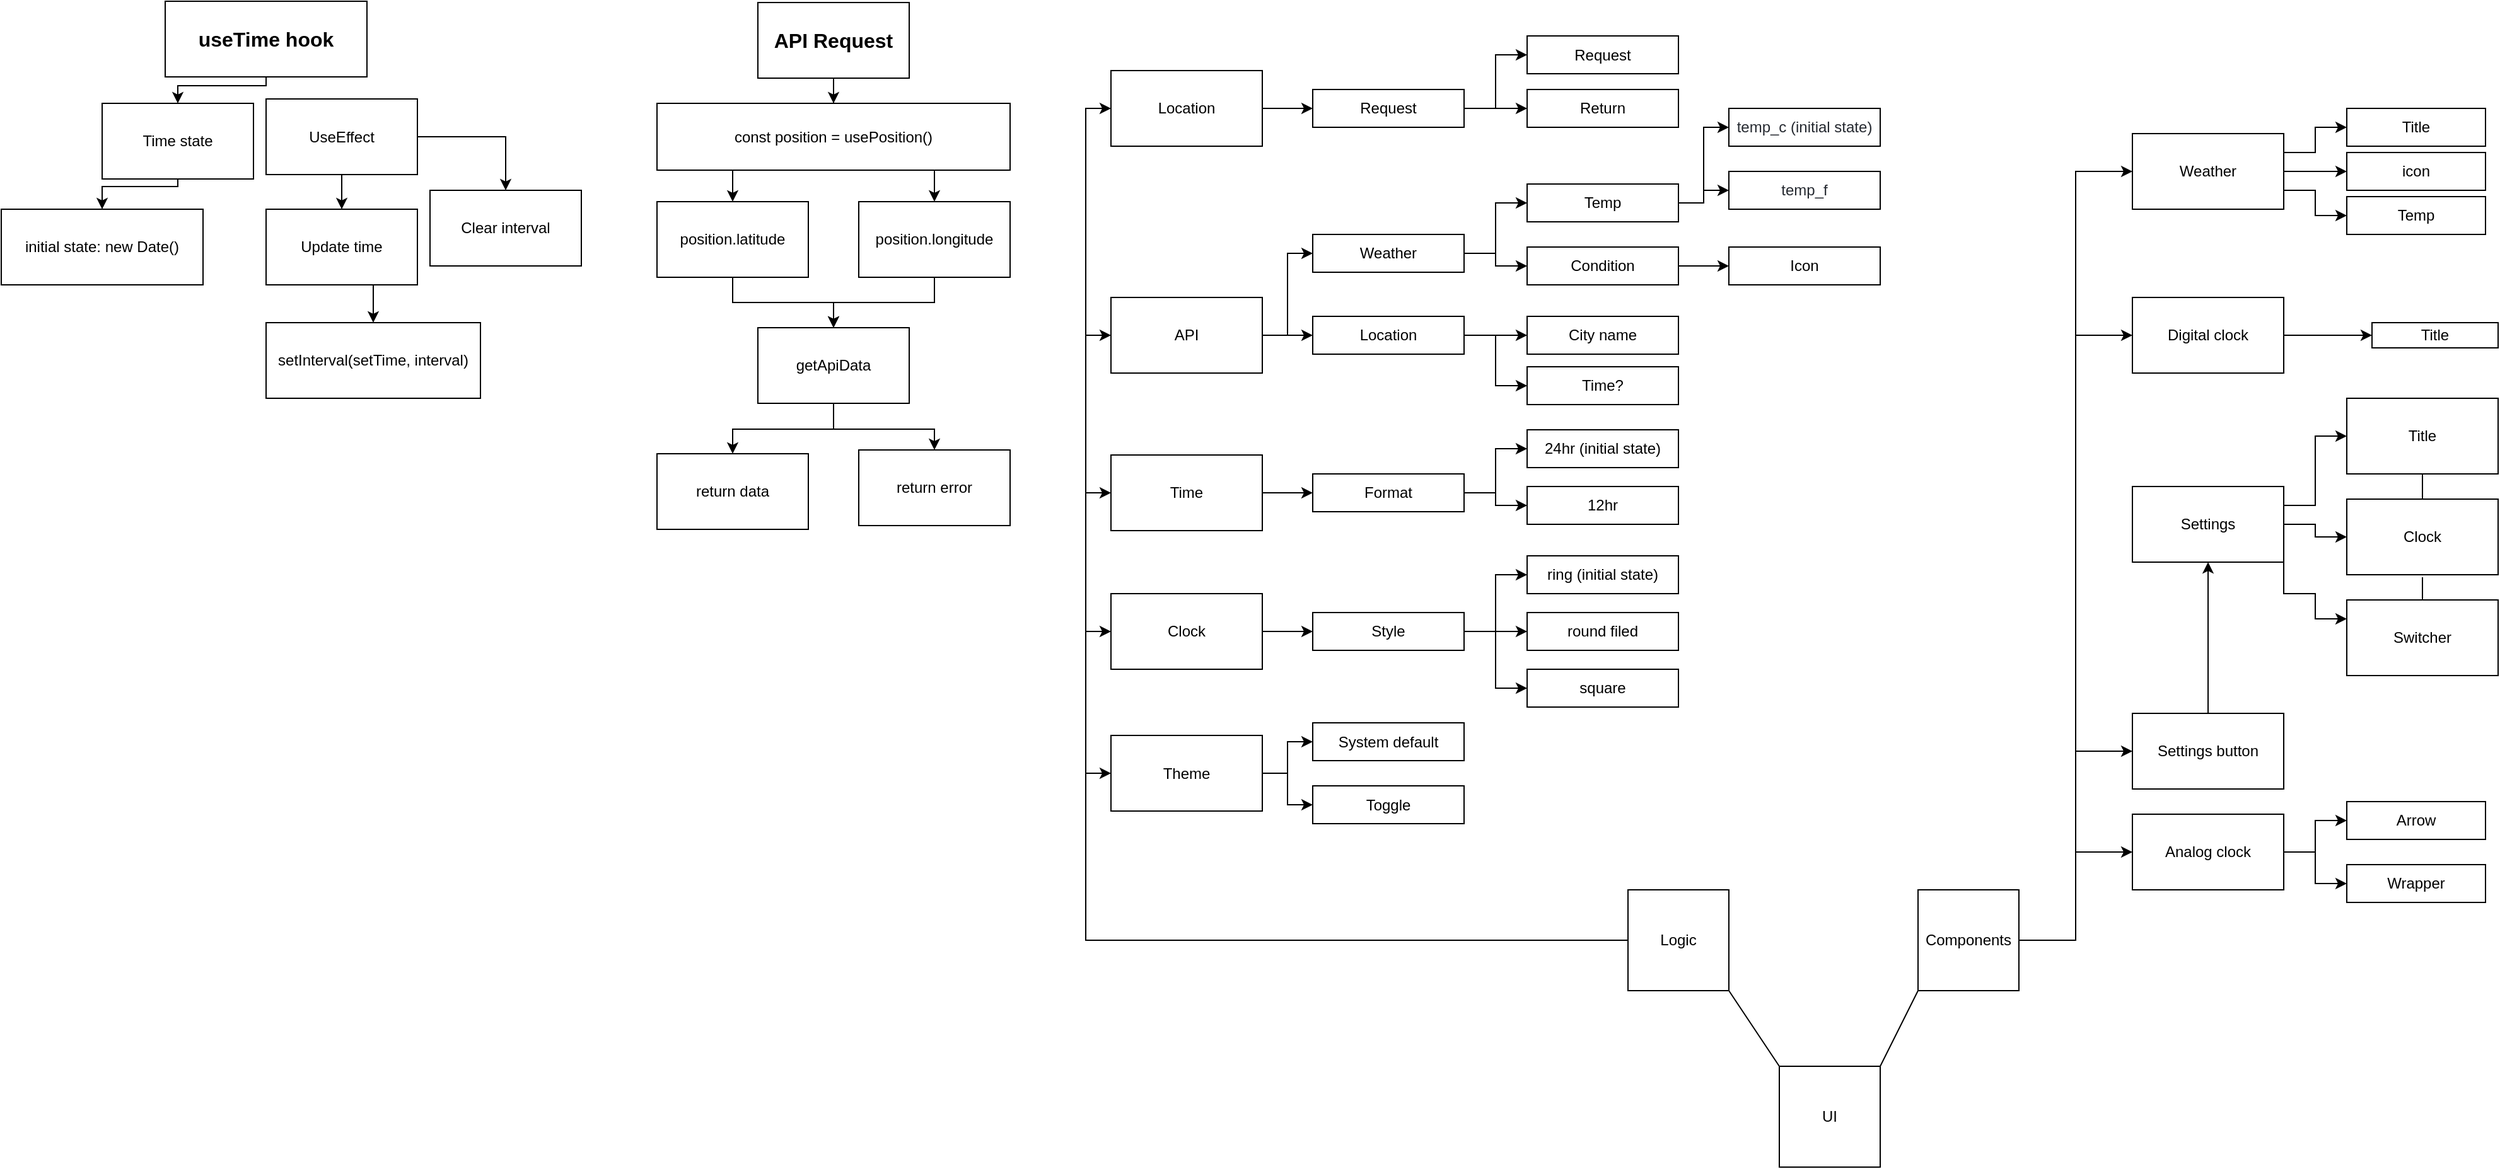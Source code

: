 <mxfile version="13.7.3" type="device"><diagram id="aiqtuzvLm4sd6Quh_IAv" name="Page-1"><mxGraphModel dx="3122" dy="822" grid="1" gridSize="10" guides="1" tooltips="1" connect="1" arrows="1" fold="1" page="1" pageScale="1" pageWidth="850" pageHeight="1100" math="0" shadow="0"><root><mxCell id="0"/><mxCell id="1" parent="0"/><mxCell id="NTjQArq_r1q_bzIz2fHo-1" value="UI" style="whiteSpace=wrap;html=1;aspect=fixed;" parent="1" vertex="1"><mxGeometry x="-40" y="928" width="80" height="80" as="geometry"/></mxCell><mxCell id="wQJNfvEbAIx4AyUQtbQZ-36" style="edgeStyle=orthogonalEdgeStyle;rounded=0;orthogonalLoop=1;jettySize=auto;html=1;entryX=0;entryY=0.5;entryDx=0;entryDy=0;" parent="1" source="NTjQArq_r1q_bzIz2fHo-2" target="wQJNfvEbAIx4AyUQtbQZ-6" edge="1"><mxGeometry relative="1" as="geometry"><Array as="points"><mxPoint x="-590" y="828"/><mxPoint x="-590" y="348"/></Array></mxGeometry></mxCell><mxCell id="wQJNfvEbAIx4AyUQtbQZ-37" style="edgeStyle=orthogonalEdgeStyle;rounded=0;orthogonalLoop=1;jettySize=auto;html=1;entryX=0;entryY=0.5;entryDx=0;entryDy=0;" parent="1" source="NTjQArq_r1q_bzIz2fHo-2" target="wQJNfvEbAIx4AyUQtbQZ-33" edge="1"><mxGeometry relative="1" as="geometry"/></mxCell><mxCell id="wQJNfvEbAIx4AyUQtbQZ-44" style="edgeStyle=orthogonalEdgeStyle;rounded=0;orthogonalLoop=1;jettySize=auto;html=1;entryX=0;entryY=0.5;entryDx=0;entryDy=0;" parent="1" source="NTjQArq_r1q_bzIz2fHo-2" target="wQJNfvEbAIx4AyUQtbQZ-43" edge="1"><mxGeometry relative="1" as="geometry"/></mxCell><mxCell id="wQJNfvEbAIx4AyUQtbQZ-60" style="edgeStyle=orthogonalEdgeStyle;rounded=0;orthogonalLoop=1;jettySize=auto;html=1;entryX=0;entryY=0.5;entryDx=0;entryDy=0;" parent="1" source="NTjQArq_r1q_bzIz2fHo-2" target="wQJNfvEbAIx4AyUQtbQZ-59" edge="1"><mxGeometry relative="1" as="geometry"/></mxCell><mxCell id="Uj8Z88tCgaS2acqv3GNW-6" style="edgeStyle=orthogonalEdgeStyle;rounded=0;orthogonalLoop=1;jettySize=auto;html=1;exitX=0;exitY=0.5;exitDx=0;exitDy=0;entryX=0;entryY=0.5;entryDx=0;entryDy=0;" parent="1" source="NTjQArq_r1q_bzIz2fHo-2" target="Uj8Z88tCgaS2acqv3GNW-3" edge="1"><mxGeometry relative="1" as="geometry"/></mxCell><mxCell id="NTjQArq_r1q_bzIz2fHo-2" value="Logic" style="whiteSpace=wrap;html=1;aspect=fixed;" parent="1" vertex="1"><mxGeometry x="-160" y="788" width="80" height="80" as="geometry"/></mxCell><mxCell id="NTjQArq_r1q_bzIz2fHo-3" value="" style="endArrow=none;html=1;exitX=1;exitY=1;exitDx=0;exitDy=0;entryX=0;entryY=0;entryDx=0;entryDy=0;" parent="1" source="NTjQArq_r1q_bzIz2fHo-2" target="NTjQArq_r1q_bzIz2fHo-1" edge="1"><mxGeometry width="50" height="50" relative="1" as="geometry"><mxPoint x="-130" y="678" as="sourcePoint"/><mxPoint x="-80" y="628" as="targetPoint"/></mxGeometry></mxCell><mxCell id="wQJNfvEbAIx4AyUQtbQZ-2" style="edgeStyle=orthogonalEdgeStyle;rounded=0;orthogonalLoop=1;jettySize=auto;html=1;entryX=0;entryY=0.5;entryDx=0;entryDy=0;" parent="1" source="NTjQArq_r1q_bzIz2fHo-4" target="NTjQArq_r1q_bzIz2fHo-8" edge="1"><mxGeometry relative="1" as="geometry"/></mxCell><mxCell id="wQJNfvEbAIx4AyUQtbQZ-3" style="edgeStyle=orthogonalEdgeStyle;rounded=0;orthogonalLoop=1;jettySize=auto;html=1;entryX=0;entryY=0.5;entryDx=0;entryDy=0;" parent="1" source="NTjQArq_r1q_bzIz2fHo-4" target="NTjQArq_r1q_bzIz2fHo-10" edge="1"><mxGeometry relative="1" as="geometry"/></mxCell><mxCell id="wQJNfvEbAIx4AyUQtbQZ-4" style="edgeStyle=orthogonalEdgeStyle;rounded=0;orthogonalLoop=1;jettySize=auto;html=1;entryX=0;entryY=0.5;entryDx=0;entryDy=0;" parent="1" source="NTjQArq_r1q_bzIz2fHo-4" target="NTjQArq_r1q_bzIz2fHo-9" edge="1"><mxGeometry relative="1" as="geometry"><mxPoint x="90" y="588" as="targetPoint"/></mxGeometry></mxCell><mxCell id="wQJNfvEbAIx4AyUQtbQZ-5" style="edgeStyle=orthogonalEdgeStyle;rounded=0;orthogonalLoop=1;jettySize=auto;html=1;entryX=0;entryY=0.5;entryDx=0;entryDy=0;" parent="1" source="NTjQArq_r1q_bzIz2fHo-4" target="NTjQArq_r1q_bzIz2fHo-7" edge="1"><mxGeometry relative="1" as="geometry"/></mxCell><mxCell id="NTjQArq_r1q_bzIz2fHo-4" value="Components" style="whiteSpace=wrap;html=1;aspect=fixed;" parent="1" vertex="1"><mxGeometry x="70" y="788" width="80" height="80" as="geometry"/></mxCell><mxCell id="NTjQArq_r1q_bzIz2fHo-5" value="" style="endArrow=none;html=1;entryX=0;entryY=1;entryDx=0;entryDy=0;exitX=1;exitY=0;exitDx=0;exitDy=0;" parent="1" source="NTjQArq_r1q_bzIz2fHo-1" target="NTjQArq_r1q_bzIz2fHo-4" edge="1"><mxGeometry width="50" height="50" relative="1" as="geometry"><mxPoint x="-130" y="678" as="sourcePoint"/><mxPoint x="-80" y="628" as="targetPoint"/></mxGeometry></mxCell><mxCell id="NTjQArq_r1q_bzIz2fHo-32" style="edgeStyle=orthogonalEdgeStyle;rounded=0;orthogonalLoop=1;jettySize=auto;html=1;entryX=0;entryY=0.5;entryDx=0;entryDy=0;" parent="1" source="NTjQArq_r1q_bzIz2fHo-7" target="NTjQArq_r1q_bzIz2fHo-29" edge="1"><mxGeometry relative="1" as="geometry"/></mxCell><mxCell id="NTjQArq_r1q_bzIz2fHo-34" style="edgeStyle=orthogonalEdgeStyle;rounded=0;orthogonalLoop=1;jettySize=auto;html=1;exitX=1;exitY=0.75;exitDx=0;exitDy=0;entryX=0;entryY=0.5;entryDx=0;entryDy=0;" parent="1" source="NTjQArq_r1q_bzIz2fHo-7" target="NTjQArq_r1q_bzIz2fHo-30" edge="1"><mxGeometry relative="1" as="geometry"/></mxCell><mxCell id="NTjQArq_r1q_bzIz2fHo-35" style="edgeStyle=orthogonalEdgeStyle;rounded=0;orthogonalLoop=1;jettySize=auto;html=1;exitX=1;exitY=0.25;exitDx=0;exitDy=0;entryX=0;entryY=0.5;entryDx=0;entryDy=0;" parent="1" source="NTjQArq_r1q_bzIz2fHo-7" target="NTjQArq_r1q_bzIz2fHo-28" edge="1"><mxGeometry relative="1" as="geometry"/></mxCell><mxCell id="NTjQArq_r1q_bzIz2fHo-7" value="Weather" style="rounded=0;whiteSpace=wrap;html=1;" parent="1" vertex="1"><mxGeometry x="240" y="188" width="120" height="60" as="geometry"/></mxCell><mxCell id="NTjQArq_r1q_bzIz2fHo-25" style="edgeStyle=orthogonalEdgeStyle;rounded=0;orthogonalLoop=1;jettySize=auto;html=1;exitX=1;exitY=0.5;exitDx=0;exitDy=0;entryX=0;entryY=0.5;entryDx=0;entryDy=0;" parent="1" source="NTjQArq_r1q_bzIz2fHo-8" target="NTjQArq_r1q_bzIz2fHo-23" edge="1"><mxGeometry relative="1" as="geometry"/></mxCell><mxCell id="NTjQArq_r1q_bzIz2fHo-27" style="edgeStyle=orthogonalEdgeStyle;rounded=0;orthogonalLoop=1;jettySize=auto;html=1;exitX=1;exitY=0.5;exitDx=0;exitDy=0;entryX=0;entryY=0.5;entryDx=0;entryDy=0;" parent="1" source="NTjQArq_r1q_bzIz2fHo-8" target="NTjQArq_r1q_bzIz2fHo-26" edge="1"><mxGeometry relative="1" as="geometry"/></mxCell><mxCell id="NTjQArq_r1q_bzIz2fHo-8" value="Analog clock&lt;span style=&quot;color: rgba(0 , 0 , 0 , 0) ; font-family: monospace ; font-size: 0px&quot;&gt;%3CmxGraphModel%3E%3Croot%3E%3CmxCell%20id%3D%220%22%2F%3E%3CmxCell%20id%3D%221%22%20parent%3D%220%22%2F%3E%3CmxCell%20id%3D%222%22%20value%3D%22Weather%22%20style%3D%22rounded%3D0%3BwhiteSpace%3Dwrap%3Bhtml%3D1%3B%22%20vertex%3D%221%22%20parent%3D%221%22%3E%3CmxGeometry%20x%3D%22620%22%20y%3D%22350%22%20width%3D%22120%22%20height%3D%2260%22%20as%3D%22geometry%22%2F%3E%3C%2FmxCell%3E%3C%2Froot%3E%3C%2FmxGraphModel%3E&lt;/span&gt;" style="rounded=0;whiteSpace=wrap;html=1;" parent="1" vertex="1"><mxGeometry x="240" y="728" width="120" height="60" as="geometry"/></mxCell><mxCell id="NTjQArq_r1q_bzIz2fHo-38" style="edgeStyle=orthogonalEdgeStyle;rounded=0;orthogonalLoop=1;jettySize=auto;html=1;entryX=0;entryY=0.5;entryDx=0;entryDy=0;" parent="1" source="NTjQArq_r1q_bzIz2fHo-9" target="NTjQArq_r1q_bzIz2fHo-37" edge="1"><mxGeometry relative="1" as="geometry"/></mxCell><mxCell id="NTjQArq_r1q_bzIz2fHo-9" value="Digital clock" style="rounded=0;whiteSpace=wrap;html=1;" parent="1" vertex="1"><mxGeometry x="240" y="318" width="120" height="60" as="geometry"/></mxCell><mxCell id="NTjQArq_r1q_bzIz2fHo-21" style="edgeStyle=orthogonalEdgeStyle;rounded=0;orthogonalLoop=1;jettySize=auto;html=1;" parent="1" source="NTjQArq_r1q_bzIz2fHo-10" target="NTjQArq_r1q_bzIz2fHo-11" edge="1"><mxGeometry relative="1" as="geometry"/></mxCell><mxCell id="NTjQArq_r1q_bzIz2fHo-10" value="Settings button" style="rounded=0;whiteSpace=wrap;html=1;" parent="1" vertex="1"><mxGeometry x="240" y="648" width="120" height="60" as="geometry"/></mxCell><mxCell id="NTjQArq_r1q_bzIz2fHo-18" style="edgeStyle=orthogonalEdgeStyle;rounded=0;orthogonalLoop=1;jettySize=auto;html=1;exitX=1;exitY=0.25;exitDx=0;exitDy=0;entryX=0;entryY=0.5;entryDx=0;entryDy=0;" parent="1" source="NTjQArq_r1q_bzIz2fHo-11" target="NTjQArq_r1q_bzIz2fHo-12" edge="1"><mxGeometry relative="1" as="geometry"><mxPoint x="380.0" y="428" as="targetPoint"/></mxGeometry></mxCell><mxCell id="NTjQArq_r1q_bzIz2fHo-19" style="edgeStyle=orthogonalEdgeStyle;rounded=0;orthogonalLoop=1;jettySize=auto;html=1;exitX=1;exitY=0.5;exitDx=0;exitDy=0;entryX=0;entryY=0.5;entryDx=0;entryDy=0;" parent="1" source="NTjQArq_r1q_bzIz2fHo-11" target="NTjQArq_r1q_bzIz2fHo-14" edge="1"><mxGeometry relative="1" as="geometry"/></mxCell><mxCell id="NTjQArq_r1q_bzIz2fHo-20" style="edgeStyle=orthogonalEdgeStyle;rounded=0;orthogonalLoop=1;jettySize=auto;html=1;exitX=1;exitY=1;exitDx=0;exitDy=0;entryX=0;entryY=0.25;entryDx=0;entryDy=0;" parent="1" source="NTjQArq_r1q_bzIz2fHo-11" target="NTjQArq_r1q_bzIz2fHo-15" edge="1"><mxGeometry relative="1" as="geometry"><mxPoint x="385.0" y="578" as="targetPoint"/><Array as="points"><mxPoint x="360.0" y="553"/><mxPoint x="385.0" y="553"/><mxPoint x="385.0" y="573"/></Array></mxGeometry></mxCell><mxCell id="NTjQArq_r1q_bzIz2fHo-11" value="Settings" style="rounded=0;whiteSpace=wrap;html=1;" parent="1" vertex="1"><mxGeometry x="240" y="468" width="120" height="60" as="geometry"/></mxCell><mxCell id="NTjQArq_r1q_bzIz2fHo-12" value="Title" style="rounded=0;whiteSpace=wrap;html=1;" parent="1" vertex="1"><mxGeometry x="410.0" y="398" width="120" height="60" as="geometry"/></mxCell><mxCell id="NTjQArq_r1q_bzIz2fHo-14" value="Clock&lt;span style=&quot;color: rgba(0 , 0 , 0 , 0) ; font-family: monospace ; font-size: 0px&quot;&gt;%3CmxGraphModel%3E%3Croot%3E%3CmxCell%20id%3D%220%22%2F%3E%3CmxCell%20id%3D%221%22%20parent%3D%220%22%2F%3E%3CmxCell%20id%3D%222%22%20value%3D%22Time%20format%22%20style%3D%22rounded%3D0%3BwhiteSpace%3Dwrap%3Bhtml%3D1%3B%22%20vertex%3D%221%22%20parent%3D%221%22%3E%3CmxGeometry%20x%3D%22630%22%20y%3D%2280%22%20width%3D%22120%22%20height%3D%2260%22%20as%3D%22geometry%22%2F%3E%3C%2FmxCell%3E%3C%2Froot%3E%3C%2FmxGraphModel%3E&lt;/span&gt;" style="rounded=0;whiteSpace=wrap;html=1;" parent="1" vertex="1"><mxGeometry x="410.0" y="478" width="120" height="60" as="geometry"/></mxCell><mxCell id="NTjQArq_r1q_bzIz2fHo-15" value="Switcher" style="rounded=0;whiteSpace=wrap;html=1;" parent="1" vertex="1"><mxGeometry x="410.0" y="558" width="120" height="60" as="geometry"/></mxCell><mxCell id="NTjQArq_r1q_bzIz2fHo-16" value="" style="endArrow=none;html=1;entryX=0.5;entryY=0;entryDx=0;entryDy=0;" parent="1" target="NTjQArq_r1q_bzIz2fHo-15" edge="1"><mxGeometry width="50" height="50" relative="1" as="geometry"><mxPoint x="470.0" y="540" as="sourcePoint"/><mxPoint x="450.0" y="578" as="targetPoint"/></mxGeometry></mxCell><mxCell id="NTjQArq_r1q_bzIz2fHo-17" value="" style="endArrow=none;html=1;entryX=0.5;entryY=0;entryDx=0;entryDy=0;exitX=0.5;exitY=1;exitDx=0;exitDy=0;" parent="1" source="NTjQArq_r1q_bzIz2fHo-12" target="NTjQArq_r1q_bzIz2fHo-14" edge="1"><mxGeometry width="50" height="50" relative="1" as="geometry"><mxPoint x="480.0" y="550" as="sourcePoint"/><mxPoint x="480.0" y="568.0" as="targetPoint"/></mxGeometry></mxCell><mxCell id="NTjQArq_r1q_bzIz2fHo-23" value="Arrow" style="rounded=0;whiteSpace=wrap;html=1;" parent="1" vertex="1"><mxGeometry x="410.0" y="718" width="110" height="30" as="geometry"/></mxCell><mxCell id="NTjQArq_r1q_bzIz2fHo-26" value="Wrapper" style="rounded=0;whiteSpace=wrap;html=1;" parent="1" vertex="1"><mxGeometry x="410.0" y="768" width="110" height="30" as="geometry"/></mxCell><mxCell id="NTjQArq_r1q_bzIz2fHo-28" value="Title" style="rounded=0;whiteSpace=wrap;html=1;" parent="1" vertex="1"><mxGeometry x="410.0" y="168" width="110" height="30" as="geometry"/></mxCell><mxCell id="NTjQArq_r1q_bzIz2fHo-29" value="icon" style="rounded=0;whiteSpace=wrap;html=1;" parent="1" vertex="1"><mxGeometry x="410.0" y="203" width="110" height="30" as="geometry"/></mxCell><mxCell id="NTjQArq_r1q_bzIz2fHo-30" value="Temp" style="rounded=0;whiteSpace=wrap;html=1;" parent="1" vertex="1"><mxGeometry x="410.0" y="238" width="110" height="30" as="geometry"/></mxCell><mxCell id="NTjQArq_r1q_bzIz2fHo-37" value="Title" style="rounded=0;whiteSpace=wrap;html=1;" parent="1" vertex="1"><mxGeometry x="430.0" y="338" width="100" height="20" as="geometry"/></mxCell><mxCell id="wQJNfvEbAIx4AyUQtbQZ-25" style="edgeStyle=orthogonalEdgeStyle;rounded=0;orthogonalLoop=1;jettySize=auto;html=1;entryX=0;entryY=0.5;entryDx=0;entryDy=0;" parent="1" source="wQJNfvEbAIx4AyUQtbQZ-6" target="wQJNfvEbAIx4AyUQtbQZ-7" edge="1"><mxGeometry relative="1" as="geometry"/></mxCell><mxCell id="wQJNfvEbAIx4AyUQtbQZ-26" style="edgeStyle=orthogonalEdgeStyle;rounded=0;orthogonalLoop=1;jettySize=auto;html=1;exitX=1;exitY=0.5;exitDx=0;exitDy=0;entryX=0;entryY=0.5;entryDx=0;entryDy=0;" parent="1" source="wQJNfvEbAIx4AyUQtbQZ-6" target="wQJNfvEbAIx4AyUQtbQZ-12" edge="1"><mxGeometry relative="1" as="geometry"/></mxCell><mxCell id="wQJNfvEbAIx4AyUQtbQZ-6" value="API" style="rounded=0;whiteSpace=wrap;html=1;" parent="1" vertex="1"><mxGeometry x="-570" y="318" width="120" height="60" as="geometry"/></mxCell><mxCell id="wQJNfvEbAIx4AyUQtbQZ-24" style="edgeStyle=orthogonalEdgeStyle;rounded=0;orthogonalLoop=1;jettySize=auto;html=1;entryX=0;entryY=0.5;entryDx=0;entryDy=0;" parent="1" source="wQJNfvEbAIx4AyUQtbQZ-7" target="wQJNfvEbAIx4AyUQtbQZ-11" edge="1"><mxGeometry relative="1" as="geometry"/></mxCell><mxCell id="wQJNfvEbAIx4AyUQtbQZ-28" style="edgeStyle=orthogonalEdgeStyle;rounded=0;orthogonalLoop=1;jettySize=auto;html=1;" parent="1" source="wQJNfvEbAIx4AyUQtbQZ-7" target="wQJNfvEbAIx4AyUQtbQZ-27" edge="1"><mxGeometry relative="1" as="geometry"/></mxCell><mxCell id="wQJNfvEbAIx4AyUQtbQZ-7" value="Weather" style="rounded=0;whiteSpace=wrap;html=1;" parent="1" vertex="1"><mxGeometry x="-410.0" y="268" width="120" height="30" as="geometry"/></mxCell><mxCell id="wQJNfvEbAIx4AyUQtbQZ-17" style="edgeStyle=orthogonalEdgeStyle;rounded=0;orthogonalLoop=1;jettySize=auto;html=1;entryX=0;entryY=0.5;entryDx=0;entryDy=0;" parent="1" source="wQJNfvEbAIx4AyUQtbQZ-11" target="wQJNfvEbAIx4AyUQtbQZ-16" edge="1"><mxGeometry relative="1" as="geometry"/></mxCell><mxCell id="wQJNfvEbAIx4AyUQtbQZ-18" style="edgeStyle=orthogonalEdgeStyle;rounded=0;orthogonalLoop=1;jettySize=auto;html=1;entryX=0;entryY=0.5;entryDx=0;entryDy=0;" parent="1" source="wQJNfvEbAIx4AyUQtbQZ-11" target="wQJNfvEbAIx4AyUQtbQZ-15" edge="1"><mxGeometry relative="1" as="geometry"/></mxCell><mxCell id="wQJNfvEbAIx4AyUQtbQZ-11" value="Temp" style="rounded=0;whiteSpace=wrap;html=1;" parent="1" vertex="1"><mxGeometry x="-240" y="228" width="120" height="30" as="geometry"/></mxCell><mxCell id="wQJNfvEbAIx4AyUQtbQZ-22" style="edgeStyle=orthogonalEdgeStyle;rounded=0;orthogonalLoop=1;jettySize=auto;html=1;entryX=0;entryY=0.5;entryDx=0;entryDy=0;" parent="1" source="wQJNfvEbAIx4AyUQtbQZ-12" target="wQJNfvEbAIx4AyUQtbQZ-19" edge="1"><mxGeometry relative="1" as="geometry"/></mxCell><mxCell id="wQJNfvEbAIx4AyUQtbQZ-23" style="edgeStyle=orthogonalEdgeStyle;rounded=0;orthogonalLoop=1;jettySize=auto;html=1;entryX=0;entryY=0.5;entryDx=0;entryDy=0;" parent="1" source="wQJNfvEbAIx4AyUQtbQZ-12" target="wQJNfvEbAIx4AyUQtbQZ-20" edge="1"><mxGeometry relative="1" as="geometry"/></mxCell><mxCell id="wQJNfvEbAIx4AyUQtbQZ-12" value="Location" style="rounded=0;whiteSpace=wrap;html=1;" parent="1" vertex="1"><mxGeometry x="-410.0" y="333" width="120" height="30" as="geometry"/></mxCell><mxCell id="wQJNfvEbAIx4AyUQtbQZ-15" value="&lt;span style=&quot;color: rgb(37 , 41 , 48) ; font-family: &amp;#34;poppins&amp;#34; , sans-serif ; text-align: left ; background-color: rgb(255 , 255 , 255)&quot;&gt;&lt;font style=&quot;font-size: 12px&quot;&gt;temp_c (initial state)&lt;/font&gt;&lt;/span&gt;" style="rounded=0;whiteSpace=wrap;html=1;" parent="1" vertex="1"><mxGeometry x="-80" y="168" width="120" height="30" as="geometry"/></mxCell><mxCell id="wQJNfvEbAIx4AyUQtbQZ-16" value="&lt;span style=&quot;color: rgb(37 , 41 , 48) ; font-family: &amp;#34;poppins&amp;#34; , sans-serif ; text-align: left ; background-color: rgb(255 , 255 , 255)&quot;&gt;&lt;font style=&quot;font-size: 12px&quot;&gt;temp_f&lt;/font&gt;&lt;/span&gt;" style="rounded=0;whiteSpace=wrap;html=1;" parent="1" vertex="1"><mxGeometry x="-80" y="218" width="120" height="30" as="geometry"/></mxCell><mxCell id="wQJNfvEbAIx4AyUQtbQZ-19" value="City name" style="rounded=0;whiteSpace=wrap;html=1;" parent="1" vertex="1"><mxGeometry x="-240" y="333" width="120" height="30" as="geometry"/></mxCell><mxCell id="wQJNfvEbAIx4AyUQtbQZ-20" value="Time?" style="rounded=0;whiteSpace=wrap;html=1;" parent="1" vertex="1"><mxGeometry x="-240" y="373" width="120" height="30" as="geometry"/></mxCell><mxCell id="wQJNfvEbAIx4AyUQtbQZ-30" style="edgeStyle=orthogonalEdgeStyle;rounded=0;orthogonalLoop=1;jettySize=auto;html=1;entryX=0;entryY=0.5;entryDx=0;entryDy=0;" parent="1" source="wQJNfvEbAIx4AyUQtbQZ-27" target="wQJNfvEbAIx4AyUQtbQZ-29" edge="1"><mxGeometry relative="1" as="geometry"/></mxCell><mxCell id="wQJNfvEbAIx4AyUQtbQZ-27" value="Condition" style="rounded=0;whiteSpace=wrap;html=1;" parent="1" vertex="1"><mxGeometry x="-240" y="278" width="120" height="30" as="geometry"/></mxCell><mxCell id="wQJNfvEbAIx4AyUQtbQZ-29" value="Icon" style="rounded=0;whiteSpace=wrap;html=1;" parent="1" vertex="1"><mxGeometry x="-80" y="278" width="120" height="30" as="geometry"/></mxCell><mxCell id="wQJNfvEbAIx4AyUQtbQZ-32" style="edgeStyle=orthogonalEdgeStyle;rounded=0;orthogonalLoop=1;jettySize=auto;html=1;exitX=1;exitY=0.5;exitDx=0;exitDy=0;entryX=0;entryY=0.5;entryDx=0;entryDy=0;" parent="1" source="wQJNfvEbAIx4AyUQtbQZ-33" target="wQJNfvEbAIx4AyUQtbQZ-34" edge="1"><mxGeometry relative="1" as="geometry"/></mxCell><mxCell id="wQJNfvEbAIx4AyUQtbQZ-33" value="Time" style="rounded=0;whiteSpace=wrap;html=1;" parent="1" vertex="1"><mxGeometry x="-570" y="443" width="120" height="60" as="geometry"/></mxCell><mxCell id="wQJNfvEbAIx4AyUQtbQZ-39" style="edgeStyle=orthogonalEdgeStyle;rounded=0;orthogonalLoop=1;jettySize=auto;html=1;entryX=0;entryY=0.5;entryDx=0;entryDy=0;" parent="1" source="wQJNfvEbAIx4AyUQtbQZ-34" target="wQJNfvEbAIx4AyUQtbQZ-38" edge="1"><mxGeometry relative="1" as="geometry"/></mxCell><mxCell id="wQJNfvEbAIx4AyUQtbQZ-41" style="edgeStyle=orthogonalEdgeStyle;rounded=0;orthogonalLoop=1;jettySize=auto;html=1;entryX=0;entryY=0.5;entryDx=0;entryDy=0;" parent="1" source="wQJNfvEbAIx4AyUQtbQZ-34" target="wQJNfvEbAIx4AyUQtbQZ-40" edge="1"><mxGeometry relative="1" as="geometry"/></mxCell><mxCell id="wQJNfvEbAIx4AyUQtbQZ-34" value="Format" style="rounded=0;whiteSpace=wrap;html=1;" parent="1" vertex="1"><mxGeometry x="-410.0" y="458" width="120" height="30" as="geometry"/></mxCell><mxCell id="wQJNfvEbAIx4AyUQtbQZ-38" value="24hr (initial state)" style="rounded=0;whiteSpace=wrap;html=1;" parent="1" vertex="1"><mxGeometry x="-240" y="423" width="120" height="30" as="geometry"/></mxCell><mxCell id="wQJNfvEbAIx4AyUQtbQZ-40" value="12hr" style="rounded=0;whiteSpace=wrap;html=1;" parent="1" vertex="1"><mxGeometry x="-240" y="468" width="120" height="30" as="geometry"/></mxCell><mxCell id="wQJNfvEbAIx4AyUQtbQZ-48" style="edgeStyle=orthogonalEdgeStyle;rounded=0;orthogonalLoop=1;jettySize=auto;html=1;entryX=0;entryY=0.5;entryDx=0;entryDy=0;" parent="1" source="wQJNfvEbAIx4AyUQtbQZ-43" target="wQJNfvEbAIx4AyUQtbQZ-45" edge="1"><mxGeometry relative="1" as="geometry"/></mxCell><mxCell id="wQJNfvEbAIx4AyUQtbQZ-43" value="Clock" style="rounded=0;whiteSpace=wrap;html=1;" parent="1" vertex="1"><mxGeometry x="-570" y="553" width="120" height="60" as="geometry"/></mxCell><mxCell id="wQJNfvEbAIx4AyUQtbQZ-53" style="edgeStyle=orthogonalEdgeStyle;rounded=0;orthogonalLoop=1;jettySize=auto;html=1;entryX=0;entryY=0.5;entryDx=0;entryDy=0;" parent="1" source="wQJNfvEbAIx4AyUQtbQZ-45" target="wQJNfvEbAIx4AyUQtbQZ-50" edge="1"><mxGeometry relative="1" as="geometry"><mxPoint x="-250.0" y="580.5" as="targetPoint"/><Array as="points"><mxPoint x="-240" y="583"/><mxPoint x="-240" y="583"/></Array></mxGeometry></mxCell><mxCell id="wQJNfvEbAIx4AyUQtbQZ-56" style="edgeStyle=orthogonalEdgeStyle;rounded=0;orthogonalLoop=1;jettySize=auto;html=1;entryX=0;entryY=0.5;entryDx=0;entryDy=0;" parent="1" source="wQJNfvEbAIx4AyUQtbQZ-45" target="wQJNfvEbAIx4AyUQtbQZ-49" edge="1"><mxGeometry relative="1" as="geometry"/></mxCell><mxCell id="wQJNfvEbAIx4AyUQtbQZ-57" style="edgeStyle=orthogonalEdgeStyle;rounded=0;orthogonalLoop=1;jettySize=auto;html=1;entryX=0;entryY=0.5;entryDx=0;entryDy=0;" parent="1" source="wQJNfvEbAIx4AyUQtbQZ-45" target="wQJNfvEbAIx4AyUQtbQZ-51" edge="1"><mxGeometry relative="1" as="geometry"/></mxCell><mxCell id="wQJNfvEbAIx4AyUQtbQZ-45" value="Style" style="rounded=0;whiteSpace=wrap;html=1;" parent="1" vertex="1"><mxGeometry x="-410.0" y="568" width="120" height="30" as="geometry"/></mxCell><mxCell id="wQJNfvEbAIx4AyUQtbQZ-49" value="ring (initial state)" style="rounded=0;whiteSpace=wrap;html=1;" parent="1" vertex="1"><mxGeometry x="-240" y="523" width="120" height="30" as="geometry"/></mxCell><mxCell id="wQJNfvEbAIx4AyUQtbQZ-50" value="round filed" style="rounded=0;whiteSpace=wrap;html=1;" parent="1" vertex="1"><mxGeometry x="-240" y="568" width="120" height="30" as="geometry"/></mxCell><mxCell id="wQJNfvEbAIx4AyUQtbQZ-51" value="square" style="rounded=0;whiteSpace=wrap;html=1;" parent="1" vertex="1"><mxGeometry x="-240" y="613" width="120" height="30" as="geometry"/></mxCell><mxCell id="wQJNfvEbAIx4AyUQtbQZ-63" style="edgeStyle=orthogonalEdgeStyle;rounded=0;orthogonalLoop=1;jettySize=auto;html=1;entryX=0;entryY=0.5;entryDx=0;entryDy=0;" parent="1" source="wQJNfvEbAIx4AyUQtbQZ-59" target="wQJNfvEbAIx4AyUQtbQZ-61" edge="1"><mxGeometry relative="1" as="geometry"/></mxCell><mxCell id="wQJNfvEbAIx4AyUQtbQZ-59" value="Location" style="rounded=0;whiteSpace=wrap;html=1;" parent="1" vertex="1"><mxGeometry x="-570" y="138" width="120" height="60" as="geometry"/></mxCell><mxCell id="Uj8Z88tCgaS2acqv3GNW-8" style="edgeStyle=orthogonalEdgeStyle;rounded=0;orthogonalLoop=1;jettySize=auto;html=1;entryX=0;entryY=0.5;entryDx=0;entryDy=0;" parent="1" source="wQJNfvEbAIx4AyUQtbQZ-61" target="Uj8Z88tCgaS2acqv3GNW-7" edge="1"><mxGeometry relative="1" as="geometry"/></mxCell><mxCell id="wQJNfvEbAIx4AyUQtbQZ-61" value="Request" style="rounded=0;whiteSpace=wrap;html=1;" parent="1" vertex="1"><mxGeometry x="-410.0" y="153" width="120" height="30" as="geometry"/></mxCell><mxCell id="Uj8Z88tCgaS2acqv3GNW-1" style="edgeStyle=orthogonalEdgeStyle;rounded=0;orthogonalLoop=1;jettySize=auto;html=1;entryX=0;entryY=0.5;entryDx=0;entryDy=0;" parent="1" source="Uj8Z88tCgaS2acqv3GNW-3" target="Uj8Z88tCgaS2acqv3GNW-4" edge="1"><mxGeometry relative="1" as="geometry"/></mxCell><mxCell id="Uj8Z88tCgaS2acqv3GNW-2" style="edgeStyle=orthogonalEdgeStyle;rounded=0;orthogonalLoop=1;jettySize=auto;html=1;entryX=0;entryY=0.5;entryDx=0;entryDy=0;" parent="1" source="Uj8Z88tCgaS2acqv3GNW-3" target="Uj8Z88tCgaS2acqv3GNW-5" edge="1"><mxGeometry relative="1" as="geometry"/></mxCell><mxCell id="Uj8Z88tCgaS2acqv3GNW-3" value="Theme" style="rounded=0;whiteSpace=wrap;html=1;" parent="1" vertex="1"><mxGeometry x="-570" y="665.5" width="120" height="60" as="geometry"/></mxCell><mxCell id="Uj8Z88tCgaS2acqv3GNW-4" value="System default" style="rounded=0;whiteSpace=wrap;html=1;" parent="1" vertex="1"><mxGeometry x="-410.0" y="655.5" width="120" height="30" as="geometry"/></mxCell><mxCell id="Uj8Z88tCgaS2acqv3GNW-5" value="Toggle" style="rounded=0;whiteSpace=wrap;html=1;" parent="1" vertex="1"><mxGeometry x="-410.0" y="705.5" width="120" height="30" as="geometry"/></mxCell><mxCell id="Uj8Z88tCgaS2acqv3GNW-7" value="Request" style="rounded=0;whiteSpace=wrap;html=1;" parent="1" vertex="1"><mxGeometry x="-240.0" y="110.5" width="120" height="30" as="geometry"/></mxCell><mxCell id="Uj8Z88tCgaS2acqv3GNW-10" value="Return" style="rounded=0;whiteSpace=wrap;html=1;" parent="1" vertex="1"><mxGeometry x="-240.0" y="153" width="120" height="30" as="geometry"/></mxCell><mxCell id="Uj8Z88tCgaS2acqv3GNW-11" style="edgeStyle=orthogonalEdgeStyle;rounded=0;orthogonalLoop=1;jettySize=auto;html=1;" parent="1" source="wQJNfvEbAIx4AyUQtbQZ-61" target="Uj8Z88tCgaS2acqv3GNW-10" edge="1"><mxGeometry relative="1" as="geometry"><mxPoint x="-210" y="187.5" as="targetPoint"/><mxPoint x="-290" y="168.017" as="sourcePoint"/></mxGeometry></mxCell><mxCell id="JtwXDBu2oq_wXovV4lo6-4" style="edgeStyle=orthogonalEdgeStyle;rounded=0;orthogonalLoop=1;jettySize=auto;html=1;entryX=0.5;entryY=0;entryDx=0;entryDy=0;" parent="1" source="JtwXDBu2oq_wXovV4lo6-1" target="JtwXDBu2oq_wXovV4lo6-3" edge="1"><mxGeometry relative="1" as="geometry"/></mxCell><mxCell id="JtwXDBu2oq_wXovV4lo6-1" value="&lt;b&gt;&lt;font style=&quot;font-size: 16px&quot;&gt;API Request&lt;/font&gt;&lt;/b&gt;" style="rounded=0;whiteSpace=wrap;html=1;" parent="1" vertex="1"><mxGeometry x="-850" y="84" width="120" height="60" as="geometry"/></mxCell><mxCell id="JtwXDBu2oq_wXovV4lo6-9" style="edgeStyle=orthogonalEdgeStyle;rounded=0;orthogonalLoop=1;jettySize=auto;html=1;exitX=0.25;exitY=1;exitDx=0;exitDy=0;entryX=0.5;entryY=0;entryDx=0;entryDy=0;" parent="1" source="JtwXDBu2oq_wXovV4lo6-3" target="JtwXDBu2oq_wXovV4lo6-5" edge="1"><mxGeometry relative="1" as="geometry"/></mxCell><mxCell id="JtwXDBu2oq_wXovV4lo6-10" style="edgeStyle=orthogonalEdgeStyle;rounded=0;orthogonalLoop=1;jettySize=auto;html=1;exitX=0.75;exitY=1;exitDx=0;exitDy=0;entryX=0.5;entryY=0;entryDx=0;entryDy=0;" parent="1" source="JtwXDBu2oq_wXovV4lo6-3" target="JtwXDBu2oq_wXovV4lo6-6" edge="1"><mxGeometry relative="1" as="geometry"/></mxCell><mxCell id="JtwXDBu2oq_wXovV4lo6-3" value="const position = usePosition()" style="rounded=0;whiteSpace=wrap;html=1;" parent="1" vertex="1"><mxGeometry x="-930" y="164" width="280" height="53" as="geometry"/></mxCell><mxCell id="JtwXDBu2oq_wXovV4lo6-12" style="edgeStyle=orthogonalEdgeStyle;rounded=0;orthogonalLoop=1;jettySize=auto;html=1;entryX=0.5;entryY=0;entryDx=0;entryDy=0;" parent="1" source="JtwXDBu2oq_wXovV4lo6-5" target="JtwXDBu2oq_wXovV4lo6-11" edge="1"><mxGeometry relative="1" as="geometry"/></mxCell><mxCell id="JtwXDBu2oq_wXovV4lo6-5" value="position.latitude" style="rounded=0;whiteSpace=wrap;html=1;" parent="1" vertex="1"><mxGeometry x="-930" y="242" width="120" height="60" as="geometry"/></mxCell><mxCell id="JtwXDBu2oq_wXovV4lo6-14" style="edgeStyle=orthogonalEdgeStyle;rounded=0;orthogonalLoop=1;jettySize=auto;html=1;entryX=0.5;entryY=0;entryDx=0;entryDy=0;" parent="1" source="JtwXDBu2oq_wXovV4lo6-6" target="JtwXDBu2oq_wXovV4lo6-11" edge="1"><mxGeometry relative="1" as="geometry"/></mxCell><mxCell id="JtwXDBu2oq_wXovV4lo6-6" value="position.longitude" style="rounded=0;whiteSpace=wrap;html=1;" parent="1" vertex="1"><mxGeometry x="-770" y="242" width="120" height="60" as="geometry"/></mxCell><mxCell id="JtwXDBu2oq_wXovV4lo6-17" style="edgeStyle=orthogonalEdgeStyle;rounded=0;orthogonalLoop=1;jettySize=auto;html=1;entryX=0.5;entryY=0;entryDx=0;entryDy=0;" parent="1" target="JtwXDBu2oq_wXovV4lo6-15" edge="1"><mxGeometry relative="1" as="geometry"><mxPoint x="-790" y="390.5" as="sourcePoint"/><Array as="points"><mxPoint x="-790" y="422.5"/><mxPoint x="-870" y="422.5"/></Array></mxGeometry></mxCell><mxCell id="JtwXDBu2oq_wXovV4lo6-18" style="edgeStyle=orthogonalEdgeStyle;rounded=0;orthogonalLoop=1;jettySize=auto;html=1;" parent="1" target="JtwXDBu2oq_wXovV4lo6-16" edge="1"><mxGeometry relative="1" as="geometry"><mxPoint x="-790" y="390.5" as="sourcePoint"/><Array as="points"><mxPoint x="-790" y="422.5"/><mxPoint x="-710" y="422.5"/></Array></mxGeometry></mxCell><mxCell id="JtwXDBu2oq_wXovV4lo6-11" value="getApiData" style="rounded=0;whiteSpace=wrap;html=1;" parent="1" vertex="1"><mxGeometry x="-850" y="342" width="120" height="60" as="geometry"/></mxCell><mxCell id="JtwXDBu2oq_wXovV4lo6-15" value="return data" style="rounded=0;whiteSpace=wrap;html=1;" parent="1" vertex="1"><mxGeometry x="-930" y="442" width="120" height="60" as="geometry"/></mxCell><mxCell id="JtwXDBu2oq_wXovV4lo6-16" value="return error" style="rounded=0;whiteSpace=wrap;html=1;" parent="1" vertex="1"><mxGeometry x="-770" y="439" width="120" height="60" as="geometry"/></mxCell><mxCell id="9iLXcp-vxMtm2GeVQ08a-6" style="edgeStyle=orthogonalEdgeStyle;rounded=0;orthogonalLoop=1;jettySize=auto;html=1;entryX=0.5;entryY=0;entryDx=0;entryDy=0;" edge="1" parent="1" source="9iLXcp-vxMtm2GeVQ08a-1" target="9iLXcp-vxMtm2GeVQ08a-2"><mxGeometry relative="1" as="geometry"><Array as="points"><mxPoint x="-1240" y="150"/><mxPoint x="-1310" y="150"/></Array></mxGeometry></mxCell><mxCell id="9iLXcp-vxMtm2GeVQ08a-1" value="&lt;b&gt;&lt;font style=&quot;font-size: 16px&quot;&gt;useTime hook&lt;/font&gt;&lt;/b&gt;" style="rounded=0;whiteSpace=wrap;html=1;" vertex="1" parent="1"><mxGeometry x="-1320" y="83" width="160" height="60" as="geometry"/></mxCell><mxCell id="9iLXcp-vxMtm2GeVQ08a-7" style="edgeStyle=orthogonalEdgeStyle;rounded=0;orthogonalLoop=1;jettySize=auto;html=1;entryX=0.5;entryY=0;entryDx=0;entryDy=0;" edge="1" parent="1" source="9iLXcp-vxMtm2GeVQ08a-2" target="9iLXcp-vxMtm2GeVQ08a-5"><mxGeometry relative="1" as="geometry"><Array as="points"><mxPoint x="-1310" y="230"/><mxPoint x="-1370" y="230"/></Array></mxGeometry></mxCell><mxCell id="9iLXcp-vxMtm2GeVQ08a-2" value="Time state" style="rounded=0;whiteSpace=wrap;html=1;" vertex="1" parent="1"><mxGeometry x="-1370" y="164" width="120" height="60" as="geometry"/></mxCell><mxCell id="9iLXcp-vxMtm2GeVQ08a-5" value="initial state: new Date()" style="rounded=0;whiteSpace=wrap;html=1;" vertex="1" parent="1"><mxGeometry x="-1450" y="248" width="160" height="60" as="geometry"/></mxCell><mxCell id="9iLXcp-vxMtm2GeVQ08a-12" style="edgeStyle=orthogonalEdgeStyle;rounded=0;orthogonalLoop=1;jettySize=auto;html=1;" edge="1" parent="1" source="9iLXcp-vxMtm2GeVQ08a-9" target="9iLXcp-vxMtm2GeVQ08a-11"><mxGeometry relative="1" as="geometry"/></mxCell><mxCell id="9iLXcp-vxMtm2GeVQ08a-13" style="edgeStyle=orthogonalEdgeStyle;rounded=0;orthogonalLoop=1;jettySize=auto;html=1;exitX=0.5;exitY=1;exitDx=0;exitDy=0;entryX=0.5;entryY=0;entryDx=0;entryDy=0;" edge="1" parent="1" source="9iLXcp-vxMtm2GeVQ08a-9" target="9iLXcp-vxMtm2GeVQ08a-10"><mxGeometry relative="1" as="geometry"/></mxCell><mxCell id="9iLXcp-vxMtm2GeVQ08a-9" value="UseEffect" style="rounded=0;whiteSpace=wrap;html=1;" vertex="1" parent="1"><mxGeometry x="-1240" y="160.5" width="120" height="60" as="geometry"/></mxCell><mxCell id="9iLXcp-vxMtm2GeVQ08a-15" style="edgeStyle=orthogonalEdgeStyle;rounded=0;orthogonalLoop=1;jettySize=auto;html=1;exitX=0.5;exitY=1;exitDx=0;exitDy=0;entryX=0.5;entryY=0;entryDx=0;entryDy=0;" edge="1" parent="1" source="9iLXcp-vxMtm2GeVQ08a-10" target="9iLXcp-vxMtm2GeVQ08a-14"><mxGeometry relative="1" as="geometry"/></mxCell><mxCell id="9iLXcp-vxMtm2GeVQ08a-10" value="Update time" style="rounded=0;whiteSpace=wrap;html=1;" vertex="1" parent="1"><mxGeometry x="-1240" y="248" width="120" height="60" as="geometry"/></mxCell><mxCell id="9iLXcp-vxMtm2GeVQ08a-11" value="Clear interval" style="rounded=0;whiteSpace=wrap;html=1;" vertex="1" parent="1"><mxGeometry x="-1110" y="233" width="120" height="60" as="geometry"/></mxCell><mxCell id="9iLXcp-vxMtm2GeVQ08a-14" value="setInterval(setTime, interval)" style="rounded=0;whiteSpace=wrap;html=1;" vertex="1" parent="1"><mxGeometry x="-1240" y="338" width="170" height="60" as="geometry"/></mxCell></root></mxGraphModel></diagram></mxfile>